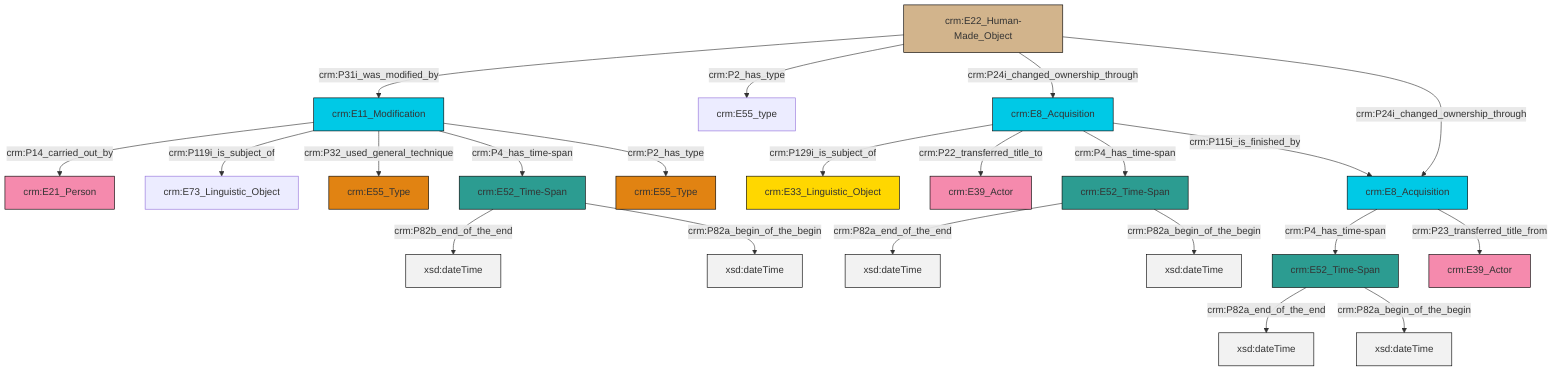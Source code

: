 graph TD
classDef Literal fill:#f2f2f2,stroke:#000000;
classDef CRM_Entity fill:#FFFFFF,stroke:#000000;
classDef Temporal_Entity fill:#00C9E6, stroke:#000000;
classDef Type fill:#E18312, stroke:#000000;
classDef Time-Span fill:#2C9C91, stroke:#000000;
classDef Appellation fill:#FFEB7F, stroke:#000000;
classDef Place fill:#008836, stroke:#000000;
classDef Persistent_Item fill:#B266B2, stroke:#000000;
classDef Conceptual_Object fill:#FFD700, stroke:#000000;
classDef Physical_Thing fill:#D2B48C, stroke:#000000;
classDef Actor fill:#f58aad, stroke:#000000;
classDef PC_Classes fill:#4ce600, stroke:#000000;
classDef Multi fill:#cccccc,stroke:#000000;

2["crm:E22_Human-Made_Object"]:::Physical_Thing -->|crm:P31i_was_modified_by| 3["crm:E11_Modification"]:::Temporal_Entity
3["crm:E11_Modification"]:::Temporal_Entity -->|crm:P14_carried_out_by| 4["crm:E21_Person"]:::Actor
5["crm:E52_Time-Span"]:::Time-Span -->|crm:P82a_end_of_the_end| 6[xsd:dateTime]:::Literal
3["crm:E11_Modification"]:::Temporal_Entity -->|crm:P119i_is_subject_of| 12["crm:E73_Linguistic_Object"]:::Default
2["crm:E22_Human-Made_Object"]:::Physical_Thing -->|crm:P2_has_type| 16["crm:E55_type"]:::Default
17["crm:E8_Acquisition"]:::Temporal_Entity -->|crm:P129i_is_subject_of| 18["crm:E33_Linguistic_Object"]:::Conceptual_Object
2["crm:E22_Human-Made_Object"]:::Physical_Thing -->|crm:P24i_changed_ownership_through| 17["crm:E8_Acquisition"]:::Temporal_Entity
5["crm:E52_Time-Span"]:::Time-Span -->|crm:P82a_begin_of_the_begin| 19[xsd:dateTime]:::Literal
3["crm:E11_Modification"]:::Temporal_Entity -->|crm:P32_used_general_technique| 0["crm:E55_Type"]:::Type
3["crm:E11_Modification"]:::Temporal_Entity -->|crm:P4_has_time-span| 13["crm:E52_Time-Span"]:::Time-Span
13["crm:E52_Time-Span"]:::Time-Span -->|crm:P82b_end_of_the_end| 22[xsd:dateTime]:::Literal
9["crm:E8_Acquisition"]:::Temporal_Entity -->|crm:P4_has_time-span| 5["crm:E52_Time-Span"]:::Time-Span
17["crm:E8_Acquisition"]:::Temporal_Entity -->|crm:P22_transferred_title_to| 20["crm:E39_Actor"]:::Actor
30["crm:E52_Time-Span"]:::Time-Span -->|crm:P82a_end_of_the_end| 31[xsd:dateTime]:::Literal
2["crm:E22_Human-Made_Object"]:::Physical_Thing -->|crm:P24i_changed_ownership_through| 9["crm:E8_Acquisition"]:::Temporal_Entity
9["crm:E8_Acquisition"]:::Temporal_Entity -->|crm:P23_transferred_title_from| 23["crm:E39_Actor"]:::Actor
3["crm:E11_Modification"]:::Temporal_Entity -->|crm:P2_has_type| 7["crm:E55_Type"]:::Type
17["crm:E8_Acquisition"]:::Temporal_Entity -->|crm:P4_has_time-span| 30["crm:E52_Time-Span"]:::Time-Span
30["crm:E52_Time-Span"]:::Time-Span -->|crm:P82a_begin_of_the_begin| 34[xsd:dateTime]:::Literal
13["crm:E52_Time-Span"]:::Time-Span -->|crm:P82a_begin_of_the_begin| 35[xsd:dateTime]:::Literal
17["crm:E8_Acquisition"]:::Temporal_Entity -->|crm:P115i_is_finished_by| 9["crm:E8_Acquisition"]:::Temporal_Entity